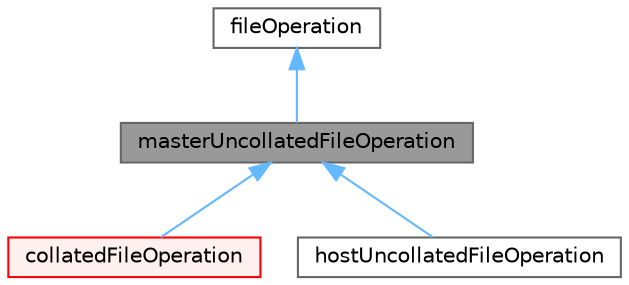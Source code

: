 digraph "masterUncollatedFileOperation"
{
 // LATEX_PDF_SIZE
  bgcolor="transparent";
  edge [fontname=Helvetica,fontsize=10,labelfontname=Helvetica,labelfontsize=10];
  node [fontname=Helvetica,fontsize=10,shape=box,height=0.2,width=0.4];
  Node1 [id="Node000001",label="masterUncollatedFileOperation",height=0.2,width=0.4,color="gray40", fillcolor="grey60", style="filled", fontcolor="black",tooltip="fileOperations that performs all file operations on the master processor. Requires the calls to be pa..."];
  Node2 -> Node1 [id="edge1_Node000001_Node000002",dir="back",color="steelblue1",style="solid",tooltip=" "];
  Node2 [id="Node000002",label="fileOperation",height=0.2,width=0.4,color="gray40", fillcolor="white", style="filled",URL="$classFoam_1_1fileOperation.html",tooltip="An encapsulation of filesystem-related operations."];
  Node1 -> Node3 [id="edge2_Node000001_Node000003",dir="back",color="steelblue1",style="solid",tooltip=" "];
  Node3 [id="Node000003",label="collatedFileOperation",height=0.2,width=0.4,color="red", fillcolor="#FFF0F0", style="filled",URL="$classFoam_1_1fileOperations_1_1collatedFileOperation.html",tooltip="Version of masterUncollatedFileOperation that collates regIOobjects into a container in the processor..."];
  Node1 -> Node5 [id="edge3_Node000001_Node000005",dir="back",color="steelblue1",style="solid",tooltip=" "];
  Node5 [id="Node000005",label="hostUncollatedFileOperation",height=0.2,width=0.4,color="gray40", fillcolor="white", style="filled",URL="$classFoam_1_1fileOperations_1_1hostUncollatedFileOperation.html",tooltip="Version of masterUncollated with host-based IO ranks."];
}
